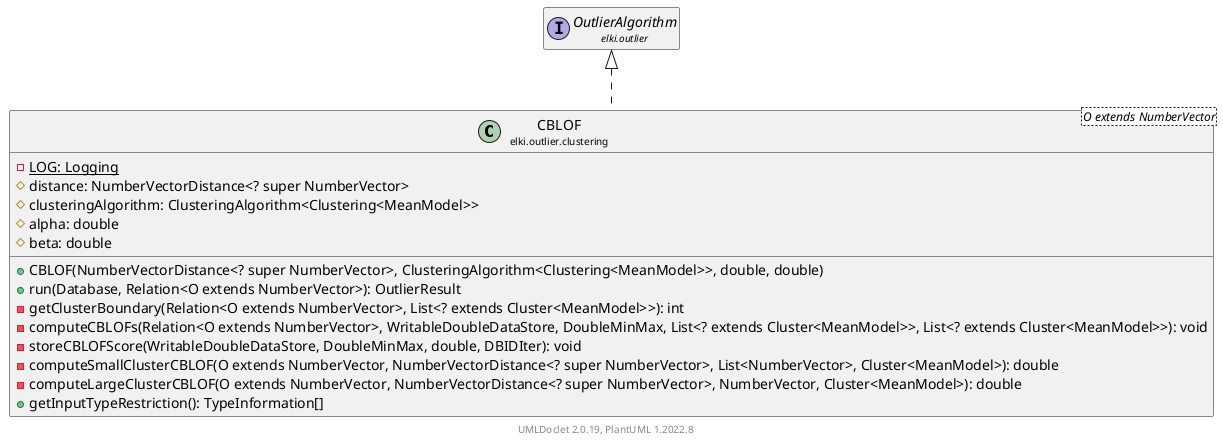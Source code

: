 @startuml
    remove .*\.(Instance|Par|Parameterizer|Factory)$
    set namespaceSeparator none
    hide empty fields
    hide empty methods

    class "<size:14>CBLOF\n<size:10>elki.outlier.clustering" as elki.outlier.clustering.CBLOF<O extends NumberVector> [[CBLOF.html]] {
        {static} -LOG: Logging
        #distance: NumberVectorDistance<? super NumberVector>
        #clusteringAlgorithm: ClusteringAlgorithm<Clustering<MeanModel>>
        #alpha: double
        #beta: double
        +CBLOF(NumberVectorDistance<? super NumberVector>, ClusteringAlgorithm<Clustering<MeanModel>>, double, double)
        +run(Database, Relation<O extends NumberVector>): OutlierResult
        -getClusterBoundary(Relation<O extends NumberVector>, List<? extends Cluster<MeanModel>>): int
        -computeCBLOFs(Relation<O extends NumberVector>, WritableDoubleDataStore, DoubleMinMax, List<? extends Cluster<MeanModel>>, List<? extends Cluster<MeanModel>>): void
        -storeCBLOFScore(WritableDoubleDataStore, DoubleMinMax, double, DBIDIter): void
        -computeSmallClusterCBLOF(O extends NumberVector, NumberVectorDistance<? super NumberVector>, List<NumberVector>, Cluster<MeanModel>): double
        -computeLargeClusterCBLOF(O extends NumberVector, NumberVectorDistance<? super NumberVector>, NumberVector, Cluster<MeanModel>): double
        +getInputTypeRestriction(): TypeInformation[]
    }

    interface "<size:14>OutlierAlgorithm\n<size:10>elki.outlier" as elki.outlier.OutlierAlgorithm [[../OutlierAlgorithm.html]]
    class "<size:14>CBLOF.Par\n<size:10>elki.outlier.clustering" as elki.outlier.clustering.CBLOF.Par<O extends NumberVector>

    elki.outlier.OutlierAlgorithm <|.. elki.outlier.clustering.CBLOF
    elki.outlier.clustering.CBLOF +-- elki.outlier.clustering.CBLOF.Par

    center footer UMLDoclet 2.0.19, PlantUML 1.2022.8
@enduml
